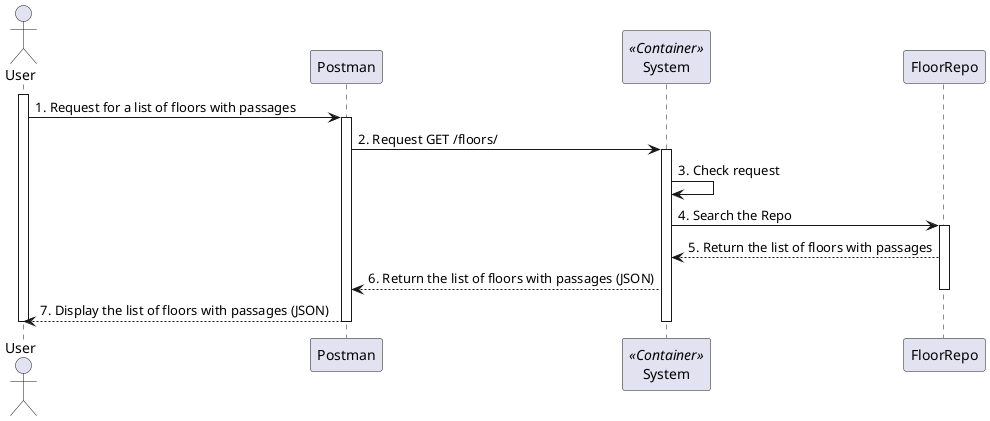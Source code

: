 @startuml
'https://plantuml.com/skinparam

actor User
participant Postman as "Postman"
participant System as System <<Container>>
participant MongoDB as "FloorRepo"

activate User
User -> Postman: 1. Request for a list of floors with passages
activate Postman

Postman -> System: 2. Request GET /floors/
activate System

System -> System: 3. Check request
System -> MongoDB: 4. Search the Repo
activate MongoDB

MongoDB --> System: 5. Return the list of floors with passages

System --> Postman: 6. Return the list of floors with passages (JSON)
deactivate MongoDB

Postman --> User: 7. Display the list of floors with passages (JSON)
deactivate Postman
deactivate System
deactivate User

@enduml
